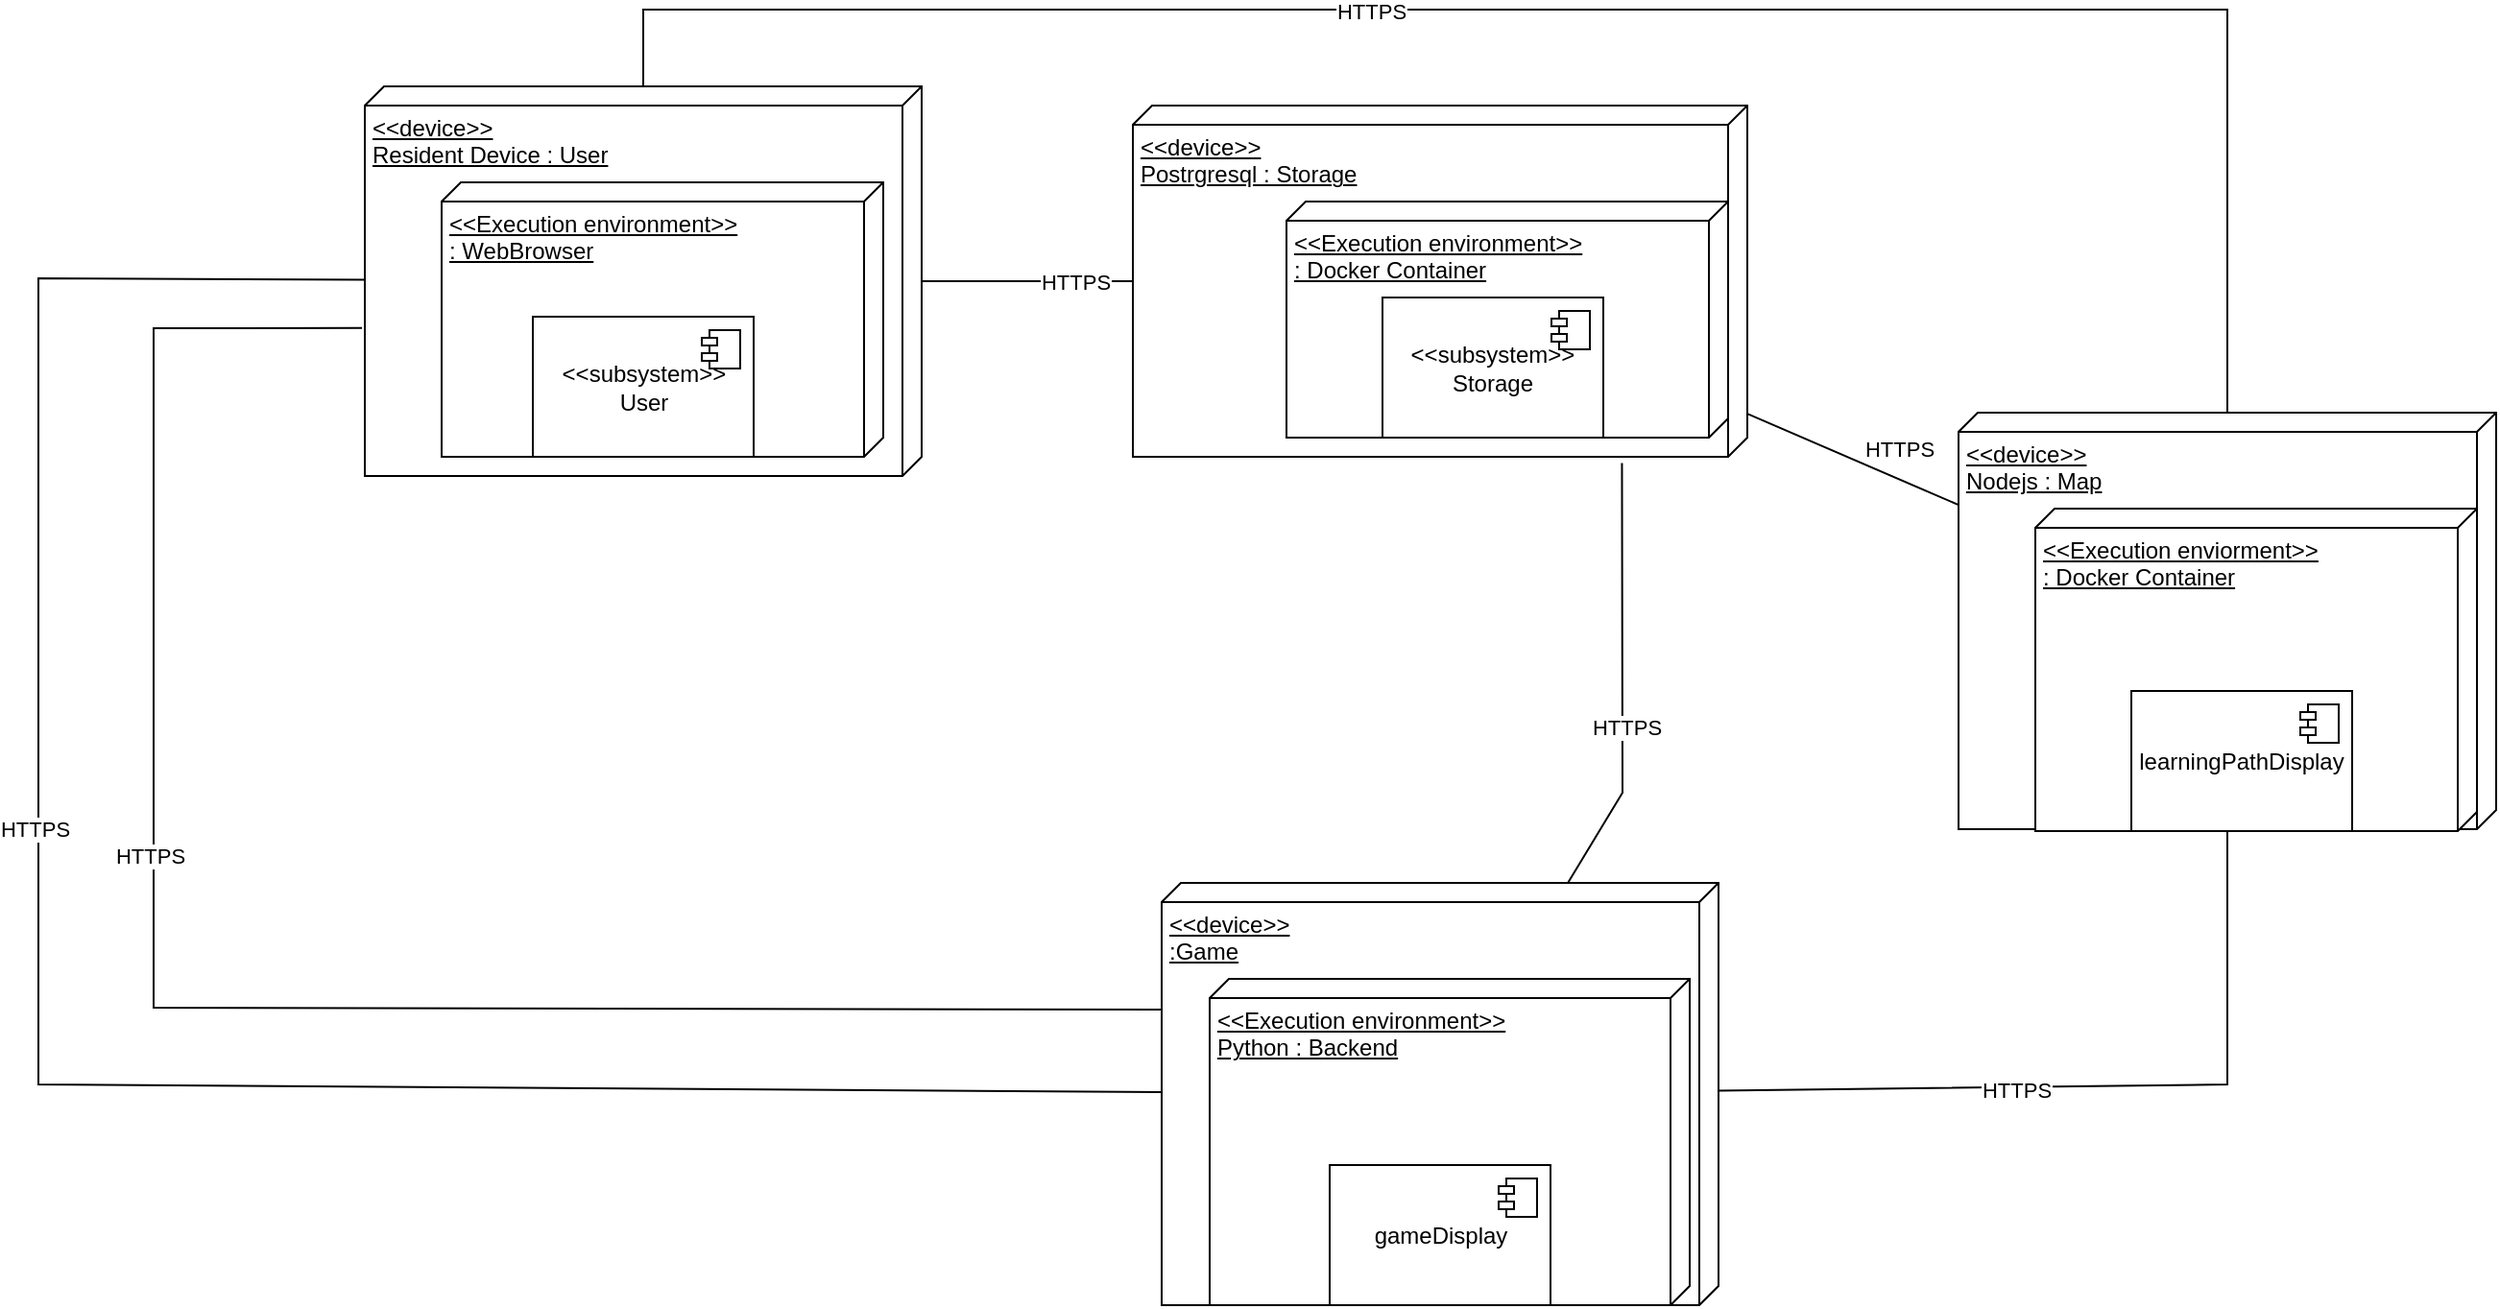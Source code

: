 <mxfile version="22.1.5" type="github">
  <diagram name="Page-1" id="uFSGAUwkW49hXAL4wlEe">
    <mxGraphModel dx="49" dy="1167" grid="1" gridSize="10" guides="1" tooltips="1" connect="1" arrows="1" fold="1" page="1" pageScale="1" pageWidth="850" pageHeight="1100" math="0" shadow="0">
      <root>
        <mxCell id="0" />
        <mxCell id="1" parent="0" />
        <mxCell id="I-oZxQt9zTV3CKsvRRn0-1" value="&amp;lt;&amp;lt;device&amp;gt;&amp;gt;&lt;br&gt;Resident Device : User" style="verticalAlign=top;align=left;spacingTop=8;spacingLeft=2;spacingRight=12;shape=cube;size=10;direction=south;fontStyle=4;html=1;whiteSpace=wrap;" vertex="1" parent="1">
          <mxGeometry x="2290" y="60" width="290" height="203" as="geometry" />
        </mxCell>
        <mxCell id="I-oZxQt9zTV3CKsvRRn0-3" value="&amp;lt;&amp;lt;Execution environment&amp;gt;&amp;gt;&lt;br&gt;: WebBrowser" style="verticalAlign=top;align=left;spacingTop=8;spacingLeft=2;spacingRight=12;shape=cube;size=10;direction=south;fontStyle=4;html=1;whiteSpace=wrap;" vertex="1" parent="1">
          <mxGeometry x="2330" y="110" width="230" height="143" as="geometry" />
        </mxCell>
        <mxCell id="I-oZxQt9zTV3CKsvRRn0-4" value="&amp;lt;&amp;lt;subsystem&amp;gt;&amp;gt;&lt;br&gt;User" style="html=1;dropTarget=0;whiteSpace=wrap;" vertex="1" parent="1">
          <mxGeometry x="2377.5" y="180" width="115" height="73" as="geometry" />
        </mxCell>
        <mxCell id="I-oZxQt9zTV3CKsvRRn0-5" value="" style="shape=module;jettyWidth=8;jettyHeight=4;" vertex="1" parent="I-oZxQt9zTV3CKsvRRn0-4">
          <mxGeometry x="1" width="20" height="20" relative="1" as="geometry">
            <mxPoint x="-27" y="7" as="offset" />
          </mxGeometry>
        </mxCell>
        <mxCell id="I-oZxQt9zTV3CKsvRRn0-6" value="&amp;lt;&amp;lt;device&amp;gt;&amp;gt;&lt;br&gt;Postrgresql : Storage" style="verticalAlign=top;align=left;spacingTop=8;spacingLeft=2;spacingRight=12;shape=cube;size=10;direction=south;fontStyle=4;html=1;whiteSpace=wrap;" vertex="1" parent="1">
          <mxGeometry x="2690" y="70" width="320" height="183" as="geometry" />
        </mxCell>
        <mxCell id="I-oZxQt9zTV3CKsvRRn0-7" value="&amp;lt;&amp;lt;Execution environment&amp;gt;&amp;gt;&lt;br&gt;: Docker Container" style="verticalAlign=top;align=left;spacingTop=8;spacingLeft=2;spacingRight=12;shape=cube;size=10;direction=south;fontStyle=4;html=1;whiteSpace=wrap;" vertex="1" parent="1">
          <mxGeometry x="2770" y="120" width="230" height="123" as="geometry" />
        </mxCell>
        <mxCell id="I-oZxQt9zTV3CKsvRRn0-8" value="" style="endArrow=none;html=1;rounded=0;" edge="1" parent="1" source="I-oZxQt9zTV3CKsvRRn0-1" target="I-oZxQt9zTV3CKsvRRn0-6">
          <mxGeometry width="50" height="50" relative="1" as="geometry">
            <mxPoint x="2640" y="320" as="sourcePoint" />
            <mxPoint x="2690" y="270" as="targetPoint" />
          </mxGeometry>
        </mxCell>
        <mxCell id="I-oZxQt9zTV3CKsvRRn0-9" value="HTTPS" style="edgeLabel;html=1;align=center;verticalAlign=middle;resizable=0;points=[];" vertex="1" connectable="0" parent="I-oZxQt9zTV3CKsvRRn0-8">
          <mxGeometry x="-0.221" y="-2" relative="1" as="geometry">
            <mxPoint x="37" y="-2" as="offset" />
          </mxGeometry>
        </mxCell>
        <mxCell id="I-oZxQt9zTV3CKsvRRn0-13" value="&amp;lt;&amp;lt;device&amp;gt;&amp;gt;&lt;br&gt;:Game" style="verticalAlign=top;align=left;spacingTop=8;spacingLeft=2;spacingRight=12;shape=cube;size=10;direction=south;fontStyle=4;html=1;whiteSpace=wrap;" vertex="1" parent="1">
          <mxGeometry x="2705" y="475" width="290" height="220" as="geometry" />
        </mxCell>
        <mxCell id="I-oZxQt9zTV3CKsvRRn0-14" value="&amp;lt;&amp;lt;Execution environment&amp;gt;&amp;gt;&lt;br&gt;Python : Backend" style="verticalAlign=top;align=left;spacingTop=8;spacingLeft=2;spacingRight=12;shape=cube;size=10;direction=south;fontStyle=4;html=1;whiteSpace=wrap;" vertex="1" parent="1">
          <mxGeometry x="2730" y="525" width="250" height="170" as="geometry" />
        </mxCell>
        <mxCell id="I-oZxQt9zTV3CKsvRRn0-15" value="" style="endArrow=none;html=1;rounded=0;entryX=1.018;entryY=0.204;entryDx=0;entryDy=0;entryPerimeter=0;" edge="1" parent="1" source="I-oZxQt9zTV3CKsvRRn0-13" target="I-oZxQt9zTV3CKsvRRn0-6">
          <mxGeometry width="50" height="50" relative="1" as="geometry">
            <mxPoint x="2950" y="440" as="sourcePoint" />
            <mxPoint x="2945" y="286" as="targetPoint" />
            <Array as="points">
              <mxPoint x="2945" y="428" />
            </Array>
          </mxGeometry>
        </mxCell>
        <mxCell id="I-oZxQt9zTV3CKsvRRn0-16" value="HTTPS" style="edgeLabel;html=1;align=center;verticalAlign=middle;resizable=0;points=[];" vertex="1" connectable="0" parent="I-oZxQt9zTV3CKsvRRn0-15">
          <mxGeometry x="-0.221" y="-2" relative="1" as="geometry">
            <mxPoint y="-1" as="offset" />
          </mxGeometry>
        </mxCell>
        <mxCell id="I-oZxQt9zTV3CKsvRRn0-17" value="" style="endArrow=none;html=1;rounded=0;" edge="1" parent="1" source="I-oZxQt9zTV3CKsvRRn0-1" target="I-oZxQt9zTV3CKsvRRn0-13">
          <mxGeometry width="50" height="50" relative="1" as="geometry">
            <mxPoint x="2590" y="172" as="sourcePoint" />
            <mxPoint x="2120" y="590" as="targetPoint" />
            <Array as="points">
              <mxPoint x="2120" y="160" />
              <mxPoint x="2120" y="580" />
            </Array>
          </mxGeometry>
        </mxCell>
        <mxCell id="I-oZxQt9zTV3CKsvRRn0-18" value="HTTPS" style="edgeLabel;html=1;align=center;verticalAlign=middle;resizable=0;points=[];" vertex="1" connectable="0" parent="I-oZxQt9zTV3CKsvRRn0-17">
          <mxGeometry x="-0.221" y="-2" relative="1" as="geometry">
            <mxPoint y="-1" as="offset" />
          </mxGeometry>
        </mxCell>
        <mxCell id="I-oZxQt9zTV3CKsvRRn0-19" value="" style="endArrow=none;html=1;rounded=0;exitX=0.62;exitY=1.005;exitDx=0;exitDy=0;exitPerimeter=0;entryX=0.3;entryY=1.001;entryDx=0;entryDy=0;entryPerimeter=0;" edge="1" parent="1" source="I-oZxQt9zTV3CKsvRRn0-1" target="I-oZxQt9zTV3CKsvRRn0-13">
          <mxGeometry width="50" height="50" relative="1" as="geometry">
            <mxPoint x="2300" y="171" as="sourcePoint" />
            <mxPoint x="2715" y="594" as="targetPoint" />
            <Array as="points">
              <mxPoint x="2180" y="186" />
              <mxPoint x="2180" y="540" />
            </Array>
          </mxGeometry>
        </mxCell>
        <mxCell id="I-oZxQt9zTV3CKsvRRn0-20" value="HTTPS" style="edgeLabel;html=1;align=center;verticalAlign=middle;resizable=0;points=[];" vertex="1" connectable="0" parent="I-oZxQt9zTV3CKsvRRn0-19">
          <mxGeometry x="-0.221" y="-2" relative="1" as="geometry">
            <mxPoint y="-1" as="offset" />
          </mxGeometry>
        </mxCell>
        <mxCell id="I-oZxQt9zTV3CKsvRRn0-21" value="&amp;lt;&amp;lt;device&amp;gt;&amp;gt;&lt;br&gt;Nodejs : Map" style="verticalAlign=top;align=left;spacingTop=8;spacingLeft=2;spacingRight=12;shape=cube;size=10;direction=south;fontStyle=4;html=1;whiteSpace=wrap;" vertex="1" parent="1">
          <mxGeometry x="3120" y="230" width="280" height="217" as="geometry" />
        </mxCell>
        <mxCell id="I-oZxQt9zTV3CKsvRRn0-22" value="&amp;lt;&amp;lt;Execution enviorment&amp;gt;&amp;gt;&lt;br style=&quot;border-color: var(--border-color);&quot;&gt;: Docker Container&lt;br&gt;&lt;br&gt;" style="verticalAlign=top;align=left;spacingTop=8;spacingLeft=2;spacingRight=12;shape=cube;size=10;direction=south;fontStyle=4;html=1;whiteSpace=wrap;" vertex="1" parent="1">
          <mxGeometry x="3160" y="280" width="230" height="168" as="geometry" />
        </mxCell>
        <mxCell id="I-oZxQt9zTV3CKsvRRn0-23" value="" style="endArrow=none;html=1;rounded=0;" edge="1" parent="1" source="I-oZxQt9zTV3CKsvRRn0-1" target="I-oZxQt9zTV3CKsvRRn0-21">
          <mxGeometry width="50" height="50" relative="1" as="geometry">
            <mxPoint x="2590" y="172" as="sourcePoint" />
            <mxPoint x="3261" y="20" as="targetPoint" />
            <Array as="points">
              <mxPoint x="2435" y="20" />
              <mxPoint x="3260" y="20" />
            </Array>
          </mxGeometry>
        </mxCell>
        <mxCell id="I-oZxQt9zTV3CKsvRRn0-24" value="HTTPS" style="edgeLabel;html=1;align=center;verticalAlign=middle;resizable=0;points=[];" vertex="1" connectable="0" parent="I-oZxQt9zTV3CKsvRRn0-23">
          <mxGeometry x="-0.221" y="-2" relative="1" as="geometry">
            <mxPoint y="-1" as="offset" />
          </mxGeometry>
        </mxCell>
        <mxCell id="I-oZxQt9zTV3CKsvRRn0-27" value="" style="endArrow=none;html=1;rounded=0;" edge="1" parent="1" source="I-oZxQt9zTV3CKsvRRn0-13" target="I-oZxQt9zTV3CKsvRRn0-21">
          <mxGeometry width="50" height="50" relative="1" as="geometry">
            <mxPoint x="3030" y="599" as="sourcePoint" />
            <mxPoint x="3058" y="380" as="targetPoint" />
            <Array as="points">
              <mxPoint x="3260" y="580" />
            </Array>
          </mxGeometry>
        </mxCell>
        <mxCell id="I-oZxQt9zTV3CKsvRRn0-28" value="HTTPS" style="edgeLabel;html=1;align=center;verticalAlign=middle;resizable=0;points=[];" vertex="1" connectable="0" parent="I-oZxQt9zTV3CKsvRRn0-27">
          <mxGeometry x="-0.221" y="-2" relative="1" as="geometry">
            <mxPoint y="-1" as="offset" />
          </mxGeometry>
        </mxCell>
        <mxCell id="I-oZxQt9zTV3CKsvRRn0-29" value="" style="endArrow=none;html=1;rounded=0;" edge="1" parent="1" source="I-oZxQt9zTV3CKsvRRn0-6" target="I-oZxQt9zTV3CKsvRRn0-21">
          <mxGeometry width="50" height="50" relative="1" as="geometry">
            <mxPoint x="2590" y="172" as="sourcePoint" />
            <mxPoint x="2700" y="172" as="targetPoint" />
          </mxGeometry>
        </mxCell>
        <mxCell id="I-oZxQt9zTV3CKsvRRn0-30" value="HTTPS" style="edgeLabel;html=1;align=center;verticalAlign=middle;resizable=0;points=[];" vertex="1" connectable="0" parent="I-oZxQt9zTV3CKsvRRn0-29">
          <mxGeometry x="-0.221" y="-2" relative="1" as="geometry">
            <mxPoint x="37" y="-2" as="offset" />
          </mxGeometry>
        </mxCell>
        <mxCell id="I-oZxQt9zTV3CKsvRRn0-33" value="&amp;lt;&amp;lt;subsystem&amp;gt;&amp;gt;&lt;br&gt;Storage" style="html=1;dropTarget=0;whiteSpace=wrap;" vertex="1" parent="1">
          <mxGeometry x="2820" y="170" width="115" height="73" as="geometry" />
        </mxCell>
        <mxCell id="I-oZxQt9zTV3CKsvRRn0-34" value="" style="shape=module;jettyWidth=8;jettyHeight=4;" vertex="1" parent="I-oZxQt9zTV3CKsvRRn0-33">
          <mxGeometry x="1" width="20" height="20" relative="1" as="geometry">
            <mxPoint x="-27" y="7" as="offset" />
          </mxGeometry>
        </mxCell>
        <mxCell id="I-oZxQt9zTV3CKsvRRn0-35" value="gameDisplay" style="html=1;dropTarget=0;whiteSpace=wrap;" vertex="1" parent="1">
          <mxGeometry x="2792.5" y="622" width="115" height="73" as="geometry" />
        </mxCell>
        <mxCell id="I-oZxQt9zTV3CKsvRRn0-36" value="" style="shape=module;jettyWidth=8;jettyHeight=4;" vertex="1" parent="I-oZxQt9zTV3CKsvRRn0-35">
          <mxGeometry x="1" width="20" height="20" relative="1" as="geometry">
            <mxPoint x="-27" y="7" as="offset" />
          </mxGeometry>
        </mxCell>
        <mxCell id="I-oZxQt9zTV3CKsvRRn0-37" value="learningPathDisplay" style="html=1;dropTarget=0;whiteSpace=wrap;" vertex="1" parent="1">
          <mxGeometry x="3210" y="375" width="115" height="73" as="geometry" />
        </mxCell>
        <mxCell id="I-oZxQt9zTV3CKsvRRn0-38" value="" style="shape=module;jettyWidth=8;jettyHeight=4;" vertex="1" parent="I-oZxQt9zTV3CKsvRRn0-37">
          <mxGeometry x="1" width="20" height="20" relative="1" as="geometry">
            <mxPoint x="-27" y="7" as="offset" />
          </mxGeometry>
        </mxCell>
      </root>
    </mxGraphModel>
  </diagram>
</mxfile>
